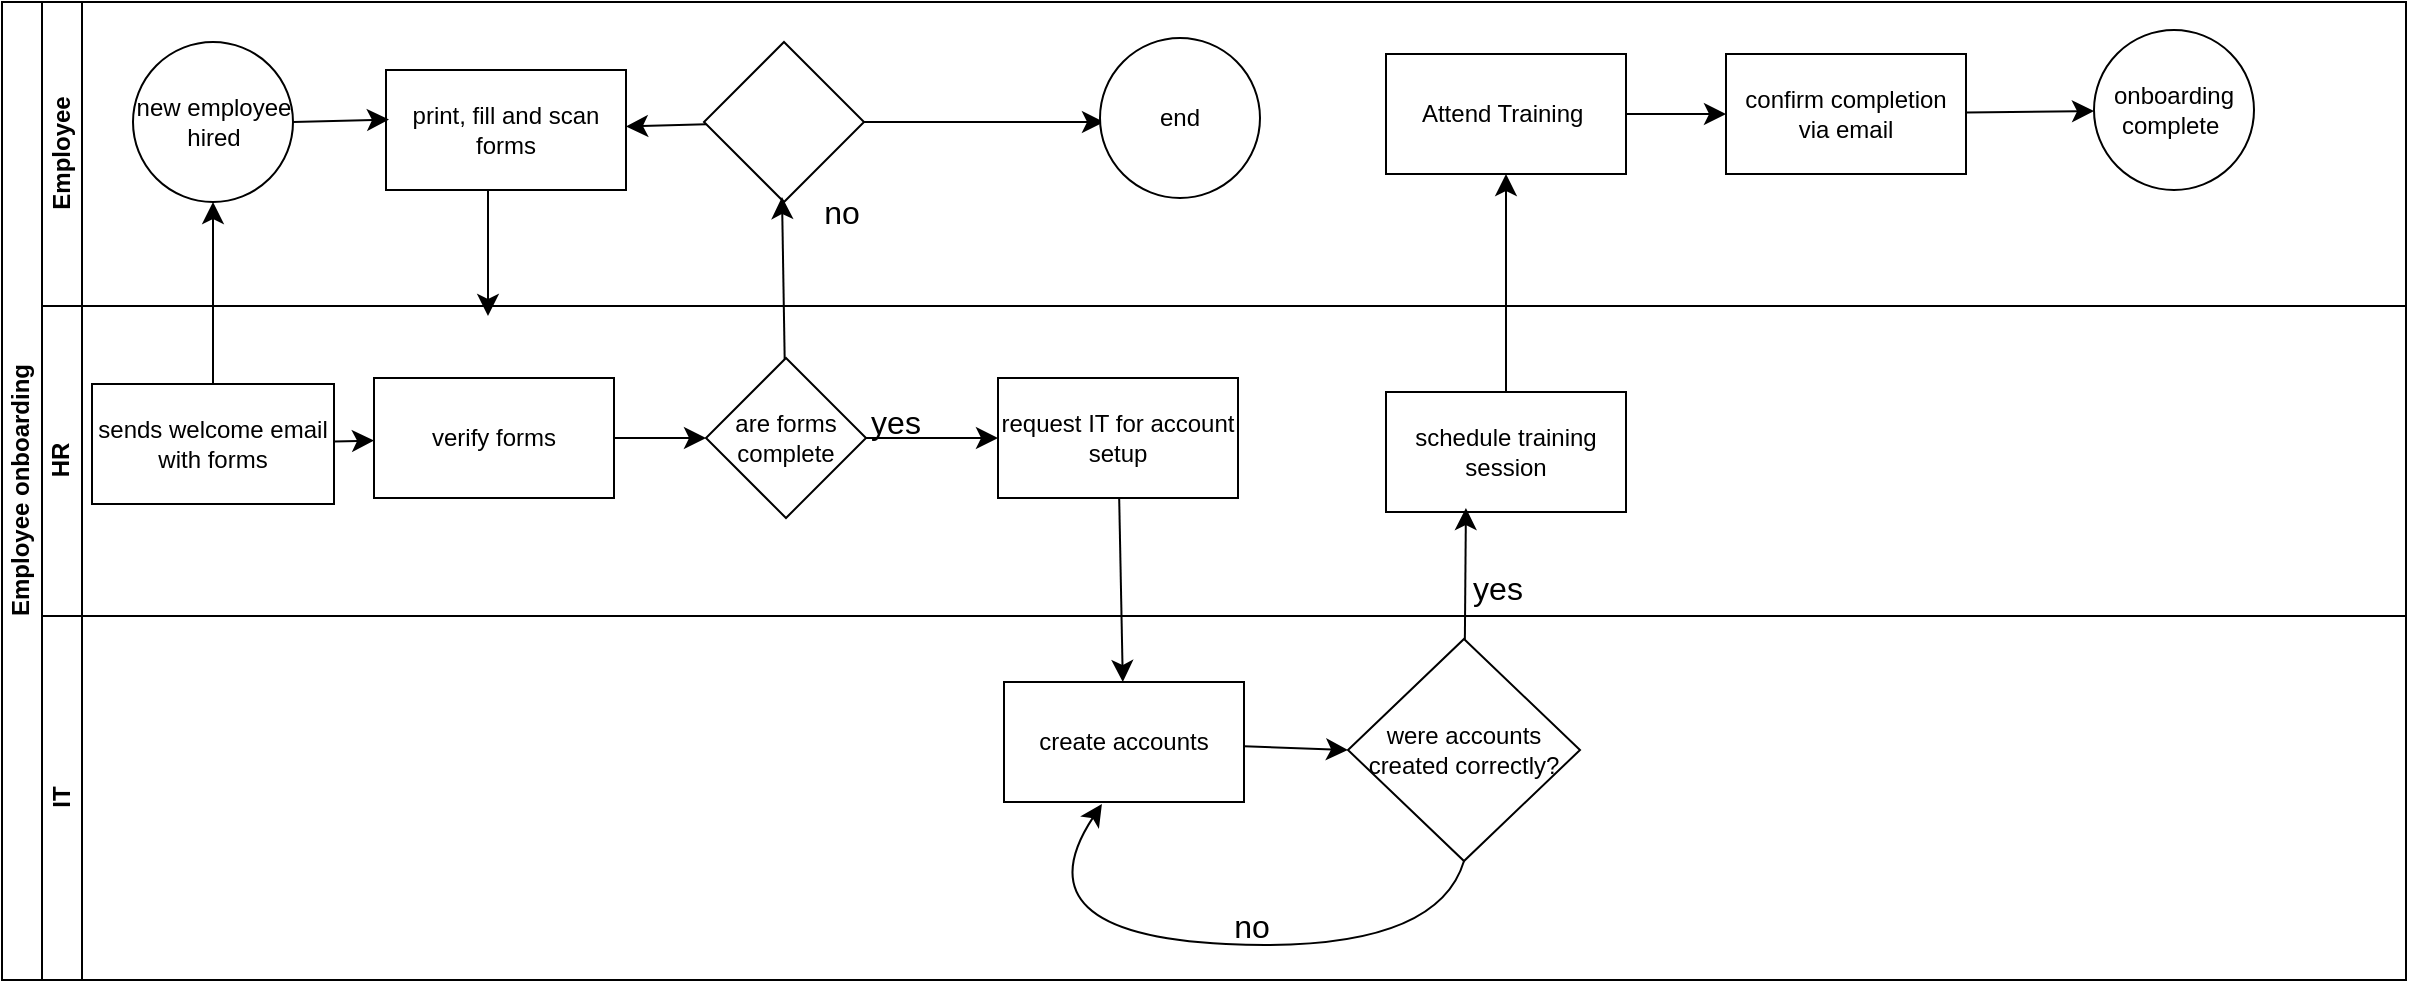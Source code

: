 <mxfile version="26.0.16">
  <diagram name="Page-1" id="dYAAqQN164_OkqlJN7os">
    <mxGraphModel dx="1274" dy="928" grid="0" gridSize="10" guides="1" tooltips="1" connect="1" arrows="1" fold="1" page="0" pageScale="1" pageWidth="850" pageHeight="1100" math="0" shadow="0">
      <root>
        <mxCell id="0" />
        <mxCell id="1" parent="0" />
        <mxCell id="seVJ21GC20MgT60zQvt1-10" value="Employee onboarding" style="swimlane;childLayout=stackLayout;resizeParent=1;resizeParentMax=0;horizontal=0;startSize=20;horizontalStack=0;html=1;" vertex="1" parent="1">
          <mxGeometry x="-400" y="-9" width="1202" height="489" as="geometry" />
        </mxCell>
        <mxCell id="seVJ21GC20MgT60zQvt1-11" value="Employee" style="swimlane;startSize=20;horizontal=0;html=1;" vertex="1" parent="seVJ21GC20MgT60zQvt1-10">
          <mxGeometry x="20" width="1182" height="152" as="geometry" />
        </mxCell>
        <mxCell id="seVJ21GC20MgT60zQvt1-14" value="new employee hired" style="ellipse;whiteSpace=wrap;html=1;aspect=fixed;" vertex="1" parent="seVJ21GC20MgT60zQvt1-11">
          <mxGeometry x="45.5" y="20" width="80" height="80" as="geometry" />
        </mxCell>
        <mxCell id="seVJ21GC20MgT60zQvt1-20" value="print, fill and scan forms" style="rounded=0;whiteSpace=wrap;html=1;" vertex="1" parent="seVJ21GC20MgT60zQvt1-11">
          <mxGeometry x="172" y="34" width="120" height="60" as="geometry" />
        </mxCell>
        <mxCell id="seVJ21GC20MgT60zQvt1-22" value="" style="endArrow=classic;html=1;rounded=0;fontSize=12;startSize=8;endSize=8;curved=1;entryX=0;entryY=0.25;entryDx=0;entryDy=0;exitX=1;exitY=0.5;exitDx=0;exitDy=0;" edge="1" parent="seVJ21GC20MgT60zQvt1-11" source="seVJ21GC20MgT60zQvt1-14">
          <mxGeometry width="50" height="50" relative="1" as="geometry">
            <mxPoint x="128" y="62" as="sourcePoint" />
            <mxPoint x="173.5" y="58.75" as="targetPoint" />
          </mxGeometry>
        </mxCell>
        <mxCell id="seVJ21GC20MgT60zQvt1-65" value="no" style="text;strokeColor=none;fillColor=none;html=1;align=center;verticalAlign=middle;whiteSpace=wrap;rounded=0;fontSize=16;" vertex="1" parent="seVJ21GC20MgT60zQvt1-11">
          <mxGeometry x="370" y="90" width="60" height="30" as="geometry" />
        </mxCell>
        <mxCell id="seVJ21GC20MgT60zQvt1-68" value="" style="edgeStyle=none;curved=1;rounded=0;orthogonalLoop=1;jettySize=auto;html=1;fontSize=12;startSize=8;endSize=8;" edge="1" parent="seVJ21GC20MgT60zQvt1-11" source="seVJ21GC20MgT60zQvt1-67" target="seVJ21GC20MgT60zQvt1-20">
          <mxGeometry relative="1" as="geometry" />
        </mxCell>
        <mxCell id="seVJ21GC20MgT60zQvt1-70" value="" style="edgeStyle=none;curved=1;rounded=0;orthogonalLoop=1;jettySize=auto;html=1;fontSize=12;startSize=8;endSize=8;" edge="1" parent="seVJ21GC20MgT60zQvt1-11" source="seVJ21GC20MgT60zQvt1-67">
          <mxGeometry relative="1" as="geometry">
            <mxPoint x="531" y="60" as="targetPoint" />
          </mxGeometry>
        </mxCell>
        <mxCell id="seVJ21GC20MgT60zQvt1-67" value="" style="rhombus;whiteSpace=wrap;html=1;" vertex="1" parent="seVJ21GC20MgT60zQvt1-11">
          <mxGeometry x="331" y="20" width="80" height="80" as="geometry" />
        </mxCell>
        <mxCell id="seVJ21GC20MgT60zQvt1-72" value="end" style="ellipse;whiteSpace=wrap;html=1;aspect=fixed;" vertex="1" parent="seVJ21GC20MgT60zQvt1-11">
          <mxGeometry x="529" y="18" width="80" height="80" as="geometry" />
        </mxCell>
        <mxCell id="seVJ21GC20MgT60zQvt1-76" value="" style="edgeStyle=none;curved=1;rounded=0;orthogonalLoop=1;jettySize=auto;html=1;fontSize=12;startSize=8;endSize=8;" edge="1" parent="seVJ21GC20MgT60zQvt1-11" source="seVJ21GC20MgT60zQvt1-73" target="seVJ21GC20MgT60zQvt1-75">
          <mxGeometry relative="1" as="geometry" />
        </mxCell>
        <mxCell id="seVJ21GC20MgT60zQvt1-73" value="Attend Training&amp;nbsp;" style="rounded=0;whiteSpace=wrap;html=1;" vertex="1" parent="seVJ21GC20MgT60zQvt1-11">
          <mxGeometry x="672" y="26" width="120" height="60" as="geometry" />
        </mxCell>
        <mxCell id="seVJ21GC20MgT60zQvt1-80" value="" style="edgeStyle=none;curved=1;rounded=0;orthogonalLoop=1;jettySize=auto;html=1;fontSize=12;startSize=8;endSize=8;" edge="1" parent="seVJ21GC20MgT60zQvt1-11" source="seVJ21GC20MgT60zQvt1-75" target="seVJ21GC20MgT60zQvt1-79">
          <mxGeometry relative="1" as="geometry" />
        </mxCell>
        <mxCell id="seVJ21GC20MgT60zQvt1-75" value="confirm completion via email" style="whiteSpace=wrap;html=1;rounded=0;" vertex="1" parent="seVJ21GC20MgT60zQvt1-11">
          <mxGeometry x="842" y="26" width="120" height="60" as="geometry" />
        </mxCell>
        <mxCell id="seVJ21GC20MgT60zQvt1-79" value="onboarding complete&amp;nbsp;" style="ellipse;whiteSpace=wrap;html=1;rounded=0;" vertex="1" parent="seVJ21GC20MgT60zQvt1-11">
          <mxGeometry x="1026" y="14" width="80" height="80" as="geometry" />
        </mxCell>
        <mxCell id="seVJ21GC20MgT60zQvt1-12" value="HR" style="swimlane;startSize=20;horizontal=0;html=1;" vertex="1" parent="seVJ21GC20MgT60zQvt1-10">
          <mxGeometry x="20" y="152" width="1182" height="155" as="geometry" />
        </mxCell>
        <mxCell id="seVJ21GC20MgT60zQvt1-42" style="edgeStyle=none;curved=1;rounded=0;orthogonalLoop=1;jettySize=auto;html=1;fontSize=12;startSize=8;endSize=8;" edge="1" parent="seVJ21GC20MgT60zQvt1-12" source="seVJ21GC20MgT60zQvt1-17" target="seVJ21GC20MgT60zQvt1-24">
          <mxGeometry relative="1" as="geometry" />
        </mxCell>
        <mxCell id="seVJ21GC20MgT60zQvt1-17" value="&lt;font&gt;sends welcome email with forms&lt;/font&gt;" style="rounded=0;whiteSpace=wrap;html=1;" vertex="1" parent="seVJ21GC20MgT60zQvt1-12">
          <mxGeometry x="25" y="39" width="121" height="60" as="geometry" />
        </mxCell>
        <mxCell id="seVJ21GC20MgT60zQvt1-24" value="verify forms" style="rounded=0;whiteSpace=wrap;html=1;" vertex="1" parent="seVJ21GC20MgT60zQvt1-12">
          <mxGeometry x="166" y="36" width="120" height="60" as="geometry" />
        </mxCell>
        <mxCell id="seVJ21GC20MgT60zQvt1-26" value="are forms complete" style="rhombus;whiteSpace=wrap;html=1;" vertex="1" parent="seVJ21GC20MgT60zQvt1-12">
          <mxGeometry x="332" y="26" width="80" height="80" as="geometry" />
        </mxCell>
        <mxCell id="seVJ21GC20MgT60zQvt1-32" value="" style="endArrow=classic;html=1;rounded=0;fontSize=12;startSize=8;endSize=8;curved=1;entryX=0;entryY=0.5;entryDx=0;entryDy=0;exitX=1;exitY=0.5;exitDx=0;exitDy=0;" edge="1" parent="seVJ21GC20MgT60zQvt1-12" source="seVJ21GC20MgT60zQvt1-24" target="seVJ21GC20MgT60zQvt1-26">
          <mxGeometry width="50" height="50" relative="1" as="geometry">
            <mxPoint x="286" y="61" as="sourcePoint" />
            <mxPoint x="268" y="59" as="targetPoint" />
          </mxGeometry>
        </mxCell>
        <mxCell id="seVJ21GC20MgT60zQvt1-60" value="schedule training session" style="rounded=0;whiteSpace=wrap;html=1;" vertex="1" parent="seVJ21GC20MgT60zQvt1-12">
          <mxGeometry x="672" y="43" width="120" height="60" as="geometry" />
        </mxCell>
        <mxCell id="seVJ21GC20MgT60zQvt1-62" value="yes" style="text;strokeColor=none;fillColor=none;html=1;align=center;verticalAlign=middle;whiteSpace=wrap;rounded=0;fontSize=16;" vertex="1" parent="seVJ21GC20MgT60zQvt1-12">
          <mxGeometry x="397" y="43" width="60" height="30" as="geometry" />
        </mxCell>
        <mxCell id="seVJ21GC20MgT60zQvt1-39" value="request IT for account setup" style="rounded=0;whiteSpace=wrap;html=1;" vertex="1" parent="seVJ21GC20MgT60zQvt1-12">
          <mxGeometry x="478" y="36" width="120" height="60" as="geometry" />
        </mxCell>
        <mxCell id="seVJ21GC20MgT60zQvt1-38" value="" style="endArrow=classic;html=1;rounded=0;fontSize=12;startSize=8;endSize=8;curved=1;exitX=1;exitY=0.5;exitDx=0;exitDy=0;" edge="1" parent="seVJ21GC20MgT60zQvt1-12" source="seVJ21GC20MgT60zQvt1-26" target="seVJ21GC20MgT60zQvt1-39">
          <mxGeometry width="50" height="50" relative="1" as="geometry">
            <mxPoint x="382" y="150" as="sourcePoint" />
            <mxPoint x="508" y="75" as="targetPoint" />
          </mxGeometry>
        </mxCell>
        <mxCell id="seVJ21GC20MgT60zQvt1-64" value="yes" style="text;strokeColor=none;fillColor=none;html=1;align=center;verticalAlign=middle;whiteSpace=wrap;rounded=0;fontSize=16;" vertex="1" parent="seVJ21GC20MgT60zQvt1-12">
          <mxGeometry x="698" y="126" width="60" height="30" as="geometry" />
        </mxCell>
        <mxCell id="seVJ21GC20MgT60zQvt1-19" value="" style="endArrow=classic;html=1;rounded=0;fontSize=12;startSize=8;endSize=8;curved=1;exitX=0.5;exitY=0;exitDx=0;exitDy=0;entryX=0.5;entryY=1;entryDx=0;entryDy=0;" edge="1" parent="seVJ21GC20MgT60zQvt1-10" source="seVJ21GC20MgT60zQvt1-17" target="seVJ21GC20MgT60zQvt1-14">
          <mxGeometry width="50" height="50" relative="1" as="geometry">
            <mxPoint x="103" y="205" as="sourcePoint" />
            <mxPoint x="153" y="155" as="targetPoint" />
          </mxGeometry>
        </mxCell>
        <mxCell id="seVJ21GC20MgT60zQvt1-23" value="" style="endArrow=classic;html=1;rounded=0;fontSize=12;startSize=8;endSize=8;curved=1;exitX=0.425;exitY=1;exitDx=0;exitDy=0;exitPerimeter=0;" edge="1" parent="seVJ21GC20MgT60zQvt1-10" source="seVJ21GC20MgT60zQvt1-20">
          <mxGeometry width="50" height="50" relative="1" as="geometry">
            <mxPoint x="252" y="145" as="sourcePoint" />
            <mxPoint x="243" y="157" as="targetPoint" />
          </mxGeometry>
        </mxCell>
        <mxCell id="seVJ21GC20MgT60zQvt1-13" value="IT" style="swimlane;startSize=20;horizontal=0;html=1;" vertex="1" parent="seVJ21GC20MgT60zQvt1-10">
          <mxGeometry x="20" y="307" width="1182" height="182" as="geometry">
            <mxRectangle x="20" y="240" width="460" height="26" as="alternateBounds" />
          </mxGeometry>
        </mxCell>
        <mxCell id="seVJ21GC20MgT60zQvt1-44" style="edgeStyle=none;curved=1;rounded=0;orthogonalLoop=1;jettySize=auto;html=1;entryX=0;entryY=0.5;entryDx=0;entryDy=0;fontSize=12;startSize=8;endSize=8;" edge="1" parent="seVJ21GC20MgT60zQvt1-13" source="seVJ21GC20MgT60zQvt1-29" target="seVJ21GC20MgT60zQvt1-40">
          <mxGeometry relative="1" as="geometry" />
        </mxCell>
        <mxCell id="seVJ21GC20MgT60zQvt1-29" value="create accounts" style="rounded=0;whiteSpace=wrap;html=1;" vertex="1" parent="seVJ21GC20MgT60zQvt1-13">
          <mxGeometry x="481" y="33" width="120" height="60" as="geometry" />
        </mxCell>
        <mxCell id="seVJ21GC20MgT60zQvt1-40" value="&lt;font&gt;were accounts created correctly?&lt;/font&gt;" style="rhombus;whiteSpace=wrap;html=1;" vertex="1" parent="seVJ21GC20MgT60zQvt1-13">
          <mxGeometry x="653" y="11.5" width="116" height="111" as="geometry" />
        </mxCell>
        <mxCell id="seVJ21GC20MgT60zQvt1-47" style="edgeStyle=none;curved=1;rounded=0;orthogonalLoop=1;jettySize=auto;html=1;entryX=0.408;entryY=1.017;entryDx=0;entryDy=0;entryPerimeter=0;fontSize=12;startSize=8;endSize=8;exitX=0.5;exitY=1;exitDx=0;exitDy=0;" edge="1" parent="seVJ21GC20MgT60zQvt1-13" source="seVJ21GC20MgT60zQvt1-40" target="seVJ21GC20MgT60zQvt1-29">
          <mxGeometry relative="1" as="geometry">
            <Array as="points">
              <mxPoint x="697" y="169" />
              <mxPoint x="487" y="159" />
            </Array>
          </mxGeometry>
        </mxCell>
        <mxCell id="seVJ21GC20MgT60zQvt1-50" value="no" style="text;strokeColor=none;fillColor=none;html=1;align=center;verticalAlign=middle;whiteSpace=wrap;rounded=0;fontSize=16;" vertex="1" parent="seVJ21GC20MgT60zQvt1-13">
          <mxGeometry x="575" y="140" width="60" height="30" as="geometry" />
        </mxCell>
        <mxCell id="seVJ21GC20MgT60zQvt1-43" style="edgeStyle=none;curved=1;rounded=0;orthogonalLoop=1;jettySize=auto;html=1;fontSize=12;startSize=8;endSize=8;" edge="1" parent="seVJ21GC20MgT60zQvt1-10" source="seVJ21GC20MgT60zQvt1-39" target="seVJ21GC20MgT60zQvt1-29">
          <mxGeometry relative="1" as="geometry">
            <mxPoint x="558" y="300" as="targetPoint" />
          </mxGeometry>
        </mxCell>
        <mxCell id="seVJ21GC20MgT60zQvt1-63" style="edgeStyle=none;curved=1;rounded=0;orthogonalLoop=1;jettySize=auto;html=1;entryX=0.333;entryY=0.967;entryDx=0;entryDy=0;entryPerimeter=0;fontSize=12;startSize=8;endSize=8;" edge="1" parent="seVJ21GC20MgT60zQvt1-10" source="seVJ21GC20MgT60zQvt1-40" target="seVJ21GC20MgT60zQvt1-60">
          <mxGeometry relative="1" as="geometry" />
        </mxCell>
        <mxCell id="seVJ21GC20MgT60zQvt1-74" value="" style="endArrow=classic;html=1;rounded=0;fontSize=12;startSize=8;endSize=8;curved=1;exitX=0.5;exitY=0;exitDx=0;exitDy=0;entryX=0.5;entryY=1;entryDx=0;entryDy=0;" edge="1" parent="seVJ21GC20MgT60zQvt1-10" source="seVJ21GC20MgT60zQvt1-60" target="seVJ21GC20MgT60zQvt1-73">
          <mxGeometry width="50" height="50" relative="1" as="geometry">
            <mxPoint x="670" y="99" as="sourcePoint" />
            <mxPoint x="720" y="49" as="targetPoint" />
          </mxGeometry>
        </mxCell>
        <mxCell id="seVJ21GC20MgT60zQvt1-46" style="edgeStyle=none;curved=1;rounded=0;orthogonalLoop=1;jettySize=auto;html=1;fontSize=12;startSize=8;endSize=8;entryX=0;entryY=0.25;entryDx=0;entryDy=0;" edge="1" parent="seVJ21GC20MgT60zQvt1-10" source="seVJ21GC20MgT60zQvt1-26" target="seVJ21GC20MgT60zQvt1-65">
          <mxGeometry relative="1" as="geometry">
            <mxPoint x="392" y="127" as="targetPoint" />
          </mxGeometry>
        </mxCell>
      </root>
    </mxGraphModel>
  </diagram>
</mxfile>
